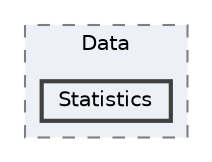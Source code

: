 digraph "C:/GIT 2/numerics/.NET 8.0/Numerics/Data/Statistics"
{
 // LATEX_PDF_SIZE
  bgcolor="transparent";
  edge [fontname=Helvetica,fontsize=10,labelfontname=Helvetica,labelfontsize=10];
  node [fontname=Helvetica,fontsize=10,shape=box,height=0.2,width=0.4];
  compound=true
  subgraph clusterdir_0bf1954e10687082392aca3fb252bf11 {
    graph [ bgcolor="#edf0f7", pencolor="grey50", label="Data", fontname=Helvetica,fontsize=10 style="filled,dashed", URL="dir_0bf1954e10687082392aca3fb252bf11.html",tooltip=""]
  dir_ffb00dc132f58a58d1625ce6be10c5dd [label="Statistics", fillcolor="#edf0f7", color="grey25", style="filled,bold", URL="dir_ffb00dc132f58a58d1625ce6be10c5dd.html",tooltip=""];
  }
}
